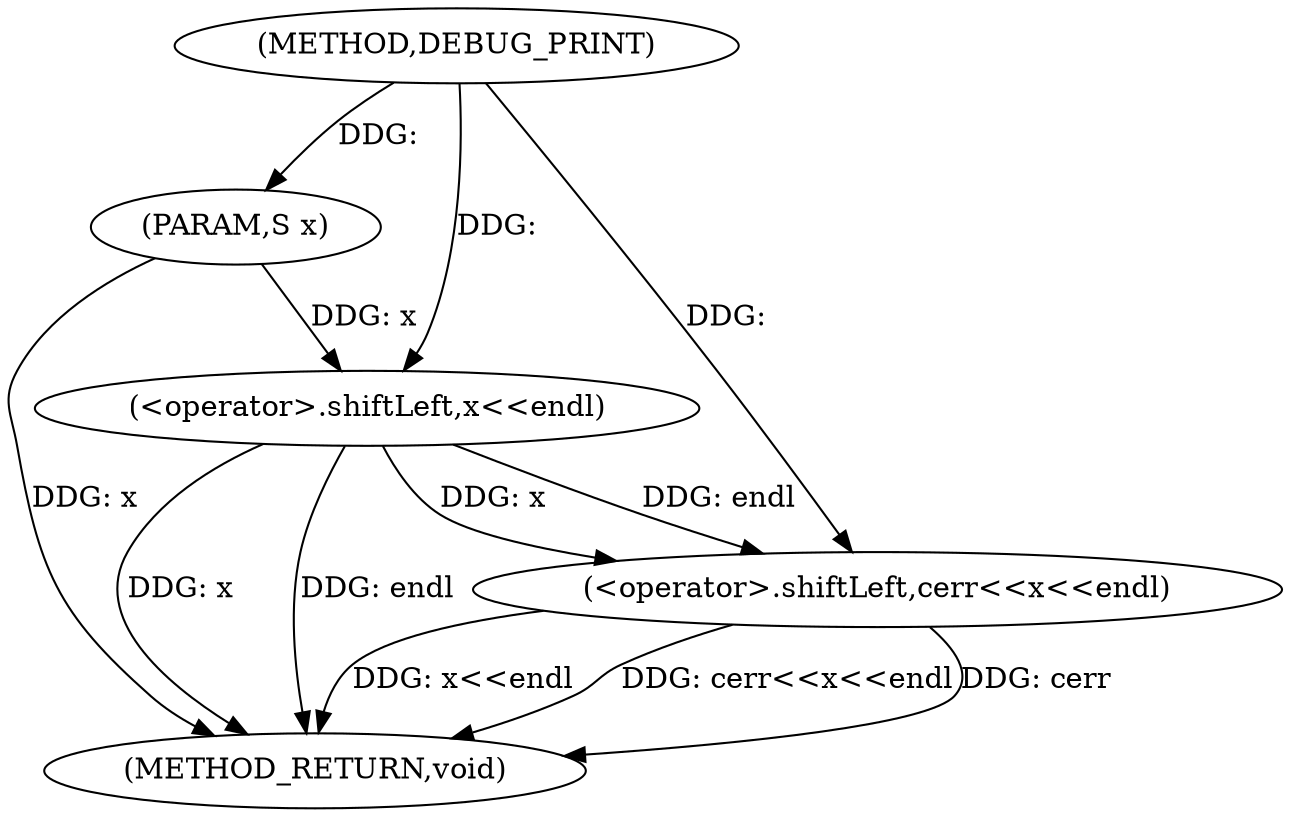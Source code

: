 digraph "DEBUG_PRINT" {  
"1006436" [label = "(METHOD,DEBUG_PRINT)" ]
"1006444" [label = "(METHOD_RETURN,void)" ]
"1006437" [label = "(PARAM,S x)" ]
"1006439" [label = "(<operator>.shiftLeft,cerr<<x<<endl)" ]
"1006441" [label = "(<operator>.shiftLeft,x<<endl)" ]
  "1006437" -> "1006444"  [ label = "DDG: x"] 
  "1006441" -> "1006444"  [ label = "DDG: x"] 
  "1006439" -> "1006444"  [ label = "DDG: x<<endl"] 
  "1006439" -> "1006444"  [ label = "DDG: cerr<<x<<endl"] 
  "1006441" -> "1006444"  [ label = "DDG: endl"] 
  "1006439" -> "1006444"  [ label = "DDG: cerr"] 
  "1006436" -> "1006437"  [ label = "DDG: "] 
  "1006436" -> "1006439"  [ label = "DDG: "] 
  "1006441" -> "1006439"  [ label = "DDG: endl"] 
  "1006441" -> "1006439"  [ label = "DDG: x"] 
  "1006437" -> "1006441"  [ label = "DDG: x"] 
  "1006436" -> "1006441"  [ label = "DDG: "] 
}
